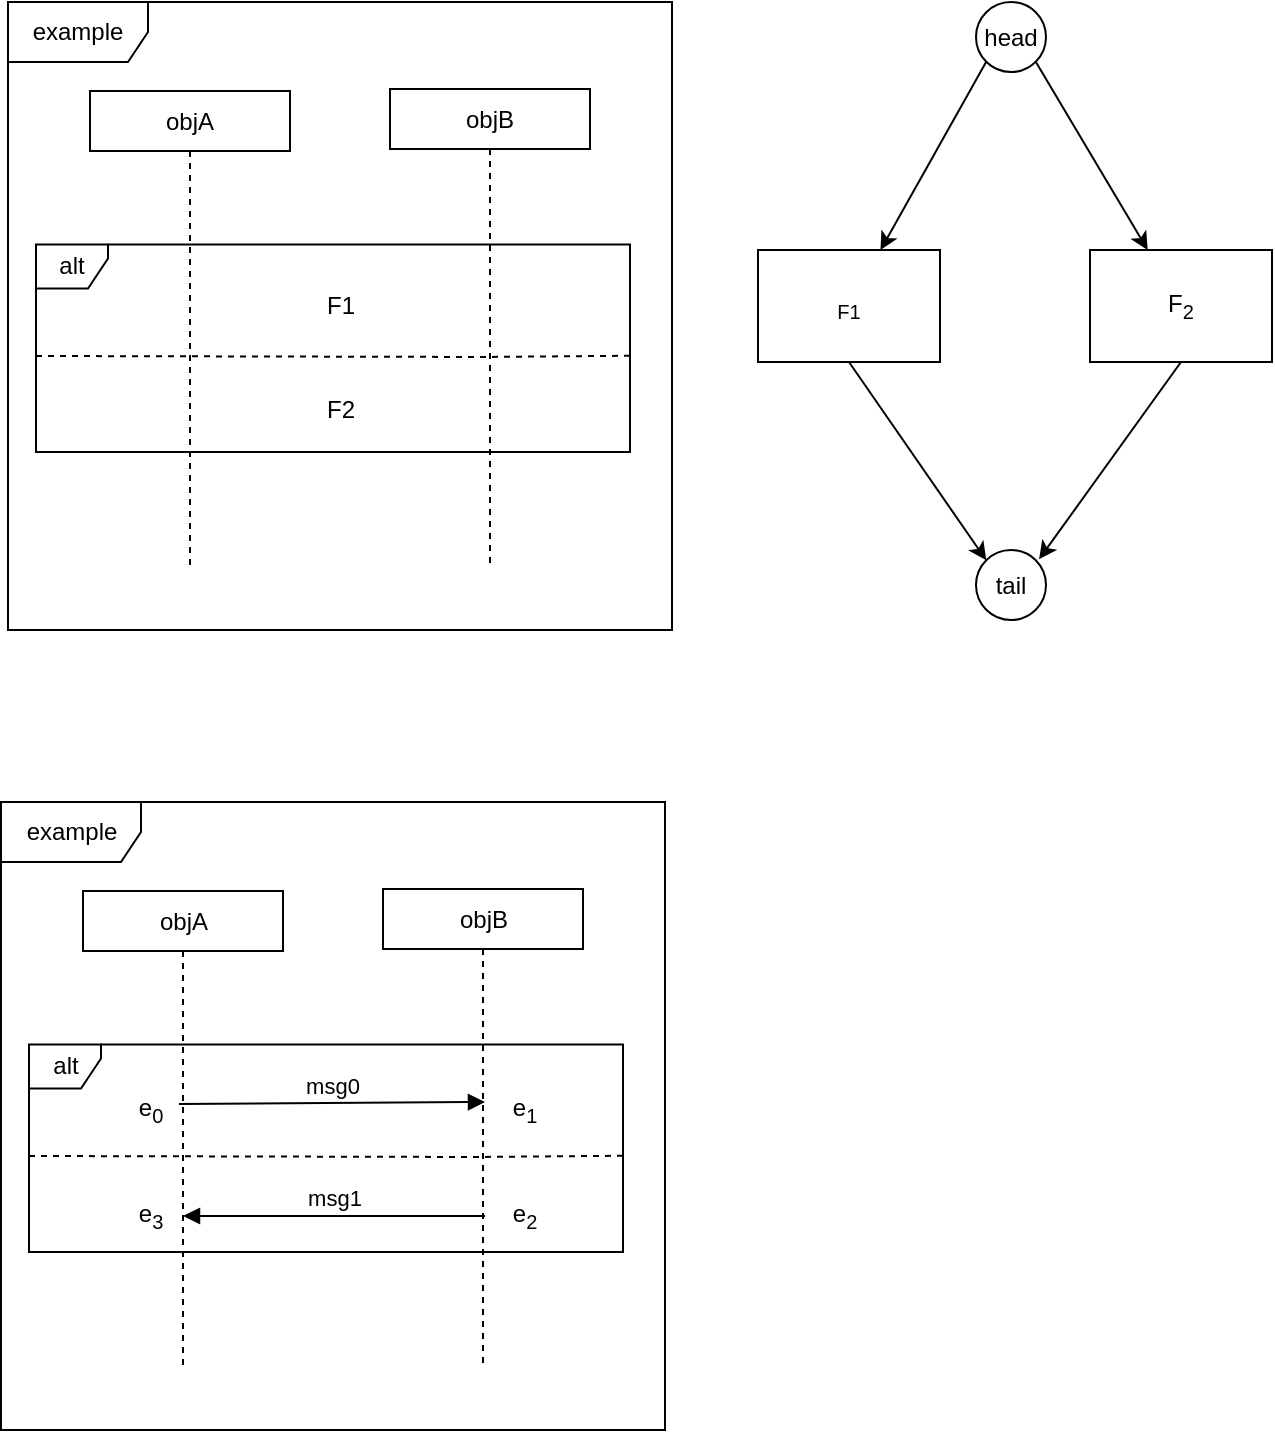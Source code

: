 <mxfile version="24.2.2" type="github">
  <diagram name="第 1 页" id="J42jCB9UJMY3eW4XFR9J">
    <mxGraphModel dx="886" dy="650" grid="0" gridSize="10" guides="1" tooltips="1" connect="1" arrows="1" fold="1" page="1" pageScale="1" pageWidth="1169" pageHeight="1654" math="0" shadow="0">
      <root>
        <mxCell id="0" />
        <mxCell id="1" parent="0" />
        <mxCell id="jmN3flxoSIEHDAtT39DZ-1" value="objA" style="shape=umlLifeline;perimeter=lifelinePerimeter;whiteSpace=wrap;html=1;container=1;dropTarget=0;collapsible=0;recursiveResize=0;outlineConnect=0;portConstraint=eastwest;newEdgeStyle={&quot;curved&quot;:0,&quot;rounded&quot;:0};size=30;" vertex="1" parent="1">
          <mxGeometry x="89" y="130.5" width="100" height="237.5" as="geometry" />
        </mxCell>
        <mxCell id="jmN3flxoSIEHDAtT39DZ-2" value="objB" style="shape=umlLifeline;perimeter=lifelinePerimeter;whiteSpace=wrap;html=1;container=1;dropTarget=0;collapsible=0;recursiveResize=0;outlineConnect=0;portConstraint=eastwest;newEdgeStyle={&quot;curved&quot;:0,&quot;rounded&quot;:0};size=30;" vertex="1" parent="1">
          <mxGeometry x="239" y="129.5" width="100" height="237.5" as="geometry" />
        </mxCell>
        <mxCell id="jmN3flxoSIEHDAtT39DZ-3" value="alt" style="shape=umlFrame;whiteSpace=wrap;html=1;pointerEvents=0;width=36;height=22;" vertex="1" parent="1">
          <mxGeometry x="62" y="207.25" width="297" height="103.75" as="geometry" />
        </mxCell>
        <mxCell id="jmN3flxoSIEHDAtT39DZ-4" value="example" style="shape=umlFrame;whiteSpace=wrap;html=1;pointerEvents=0;width=70;height=30;" vertex="1" parent="1">
          <mxGeometry x="48" y="86" width="332" height="314" as="geometry" />
        </mxCell>
        <mxCell id="jmN3flxoSIEHDAtT39DZ-8" value="F2" style="text;html=1;align=center;verticalAlign=middle;resizable=0;points=[];autosize=1;strokeColor=none;fillColor=none;" vertex="1" parent="1">
          <mxGeometry x="198" y="277" width="32" height="26" as="geometry" />
        </mxCell>
        <mxCell id="jmN3flxoSIEHDAtT39DZ-9" value="&lt;sub&gt;&lt;span style=&quot;font-size: 12px;&quot;&gt;F1&lt;/span&gt;&lt;/sub&gt;" style="text;html=1;align=center;verticalAlign=middle;resizable=0;points=[];autosize=1;strokeColor=none;fillColor=none;" vertex="1" parent="1">
          <mxGeometry x="198" y="221" width="32" height="29" as="geometry" />
        </mxCell>
        <mxCell id="jmN3flxoSIEHDAtT39DZ-15" value="" style="endArrow=none;dashed=1;html=1;rounded=0;exitX=-0.003;exitY=0.275;exitDx=0;exitDy=0;exitPerimeter=0;entryX=1.005;entryY=0.536;entryDx=0;entryDy=0;entryPerimeter=0;" edge="1" parent="1" target="jmN3flxoSIEHDAtT39DZ-3">
          <mxGeometry width="50" height="50" relative="1" as="geometry">
            <mxPoint x="62.0" y="262.995" as="sourcePoint" />
            <mxPoint x="485" y="263" as="targetPoint" />
            <Array as="points">
              <mxPoint x="286" y="263.49" />
            </Array>
          </mxGeometry>
        </mxCell>
        <mxCell id="jmN3flxoSIEHDAtT39DZ-45" style="rounded=0;orthogonalLoop=1;jettySize=auto;html=1;exitX=0;exitY=1;exitDx=0;exitDy=0;" edge="1" parent="1" source="jmN3flxoSIEHDAtT39DZ-16" target="jmN3flxoSIEHDAtT39DZ-18">
          <mxGeometry relative="1" as="geometry" />
        </mxCell>
        <mxCell id="jmN3flxoSIEHDAtT39DZ-46" style="rounded=0;orthogonalLoop=1;jettySize=auto;html=1;exitX=1;exitY=1;exitDx=0;exitDy=0;" edge="1" parent="1" source="jmN3flxoSIEHDAtT39DZ-16" target="jmN3flxoSIEHDAtT39DZ-19">
          <mxGeometry relative="1" as="geometry" />
        </mxCell>
        <mxCell id="jmN3flxoSIEHDAtT39DZ-16" value="head" style="ellipse;whiteSpace=wrap;html=1;aspect=fixed;" vertex="1" parent="1">
          <mxGeometry x="532" y="86" width="35" height="35" as="geometry" />
        </mxCell>
        <mxCell id="jmN3flxoSIEHDAtT39DZ-17" value="tail" style="ellipse;whiteSpace=wrap;html=1;aspect=fixed;" vertex="1" parent="1">
          <mxGeometry x="532" y="360" width="35" height="35" as="geometry" />
        </mxCell>
        <mxCell id="jmN3flxoSIEHDAtT39DZ-48" style="rounded=0;orthogonalLoop=1;jettySize=auto;html=1;exitX=0.5;exitY=1;exitDx=0;exitDy=0;entryX=0;entryY=0;entryDx=0;entryDy=0;" edge="1" parent="1" source="jmN3flxoSIEHDAtT39DZ-18" target="jmN3flxoSIEHDAtT39DZ-17">
          <mxGeometry relative="1" as="geometry" />
        </mxCell>
        <mxCell id="jmN3flxoSIEHDAtT39DZ-18" value="&lt;sub&gt;F1&lt;/sub&gt;" style="rounded=0;whiteSpace=wrap;html=1;" vertex="1" parent="1">
          <mxGeometry x="423" y="210" width="91" height="56" as="geometry" />
        </mxCell>
        <mxCell id="jmN3flxoSIEHDAtT39DZ-19" value="F&lt;sub&gt;2&lt;/sub&gt;" style="rounded=0;whiteSpace=wrap;html=1;" vertex="1" parent="1">
          <mxGeometry x="589" y="210" width="91" height="56" as="geometry" />
        </mxCell>
        <mxCell id="jmN3flxoSIEHDAtT39DZ-34" value="objA" style="shape=umlLifeline;perimeter=lifelinePerimeter;whiteSpace=wrap;html=1;container=1;dropTarget=0;collapsible=0;recursiveResize=0;outlineConnect=0;portConstraint=eastwest;newEdgeStyle={&quot;curved&quot;:0,&quot;rounded&quot;:0};size=30;" vertex="1" parent="1">
          <mxGeometry x="85.5" y="530.5" width="100" height="237.5" as="geometry" />
        </mxCell>
        <mxCell id="jmN3flxoSIEHDAtT39DZ-35" value="objB" style="shape=umlLifeline;perimeter=lifelinePerimeter;whiteSpace=wrap;html=1;container=1;dropTarget=0;collapsible=0;recursiveResize=0;outlineConnect=0;portConstraint=eastwest;newEdgeStyle={&quot;curved&quot;:0,&quot;rounded&quot;:0};size=30;" vertex="1" parent="1">
          <mxGeometry x="235.5" y="529.5" width="100" height="237.5" as="geometry" />
        </mxCell>
        <mxCell id="jmN3flxoSIEHDAtT39DZ-36" value="alt" style="shape=umlFrame;whiteSpace=wrap;html=1;pointerEvents=0;width=36;height=22;" vertex="1" parent="1">
          <mxGeometry x="58.5" y="607.25" width="297" height="103.75" as="geometry" />
        </mxCell>
        <mxCell id="jmN3flxoSIEHDAtT39DZ-37" value="example" style="shape=umlFrame;whiteSpace=wrap;html=1;pointerEvents=0;width=70;height=30;" vertex="1" parent="1">
          <mxGeometry x="44.5" y="486" width="332" height="314" as="geometry" />
        </mxCell>
        <mxCell id="jmN3flxoSIEHDAtT39DZ-38" value="msg0" style="html=1;verticalAlign=bottom;endArrow=block;curved=0;rounded=0;" edge="1" parent="1">
          <mxGeometry x="-0.0" width="80" relative="1" as="geometry">
            <mxPoint x="133.5" y="637" as="sourcePoint" />
            <mxPoint x="286.5" y="636" as="targetPoint" />
            <mxPoint as="offset" />
          </mxGeometry>
        </mxCell>
        <mxCell id="jmN3flxoSIEHDAtT39DZ-39" value="e&lt;sub&gt;0&lt;/sub&gt;" style="text;html=1;align=center;verticalAlign=middle;resizable=0;points=[];autosize=1;strokeColor=none;fillColor=none;" vertex="1" parent="1">
          <mxGeometry x="103.5" y="625.13" width="30" height="29" as="geometry" />
        </mxCell>
        <mxCell id="jmN3flxoSIEHDAtT39DZ-40" value="e&lt;sub&gt;1&lt;/sub&gt;" style="text;html=1;align=center;verticalAlign=middle;resizable=0;points=[];autosize=1;strokeColor=none;fillColor=none;" vertex="1" parent="1">
          <mxGeometry x="290.5" y="625.13" width="30" height="29" as="geometry" />
        </mxCell>
        <mxCell id="jmN3flxoSIEHDAtT39DZ-41" value="e&lt;sub&gt;2&lt;/sub&gt;" style="text;html=1;align=center;verticalAlign=middle;resizable=0;points=[];autosize=1;strokeColor=none;fillColor=none;" vertex="1" parent="1">
          <mxGeometry x="290.5" y="678" width="30" height="29" as="geometry" />
        </mxCell>
        <mxCell id="jmN3flxoSIEHDAtT39DZ-42" value="e&lt;sub&gt;3&lt;/sub&gt;" style="text;html=1;align=center;verticalAlign=middle;resizable=0;points=[];autosize=1;strokeColor=none;fillColor=none;" vertex="1" parent="1">
          <mxGeometry x="103.5" y="678" width="30" height="29" as="geometry" />
        </mxCell>
        <mxCell id="jmN3flxoSIEHDAtT39DZ-43" value="msg1" style="html=1;verticalAlign=bottom;endArrow=block;curved=0;rounded=0;" edge="1" parent="1" target="jmN3flxoSIEHDAtT39DZ-34">
          <mxGeometry x="0.002" width="80" relative="1" as="geometry">
            <mxPoint x="286.5" y="693" as="sourcePoint" />
            <mxPoint x="439.5" y="692" as="targetPoint" />
            <mxPoint as="offset" />
          </mxGeometry>
        </mxCell>
        <mxCell id="jmN3flxoSIEHDAtT39DZ-44" value="" style="endArrow=none;dashed=1;html=1;rounded=0;exitX=-0.003;exitY=0.275;exitDx=0;exitDy=0;exitPerimeter=0;entryX=1.005;entryY=0.536;entryDx=0;entryDy=0;entryPerimeter=0;" edge="1" parent="1" target="jmN3flxoSIEHDAtT39DZ-36">
          <mxGeometry width="50" height="50" relative="1" as="geometry">
            <mxPoint x="58.5" y="662.995" as="sourcePoint" />
            <mxPoint x="481.5" y="663" as="targetPoint" />
            <Array as="points">
              <mxPoint x="282.5" y="663.49" />
            </Array>
          </mxGeometry>
        </mxCell>
        <mxCell id="jmN3flxoSIEHDAtT39DZ-49" style="rounded=0;orthogonalLoop=1;jettySize=auto;html=1;exitX=0.5;exitY=1;exitDx=0;exitDy=0;entryX=0.901;entryY=0.132;entryDx=0;entryDy=0;entryPerimeter=0;" edge="1" parent="1" source="jmN3flxoSIEHDAtT39DZ-19" target="jmN3flxoSIEHDAtT39DZ-17">
          <mxGeometry relative="1" as="geometry" />
        </mxCell>
      </root>
    </mxGraphModel>
  </diagram>
</mxfile>
